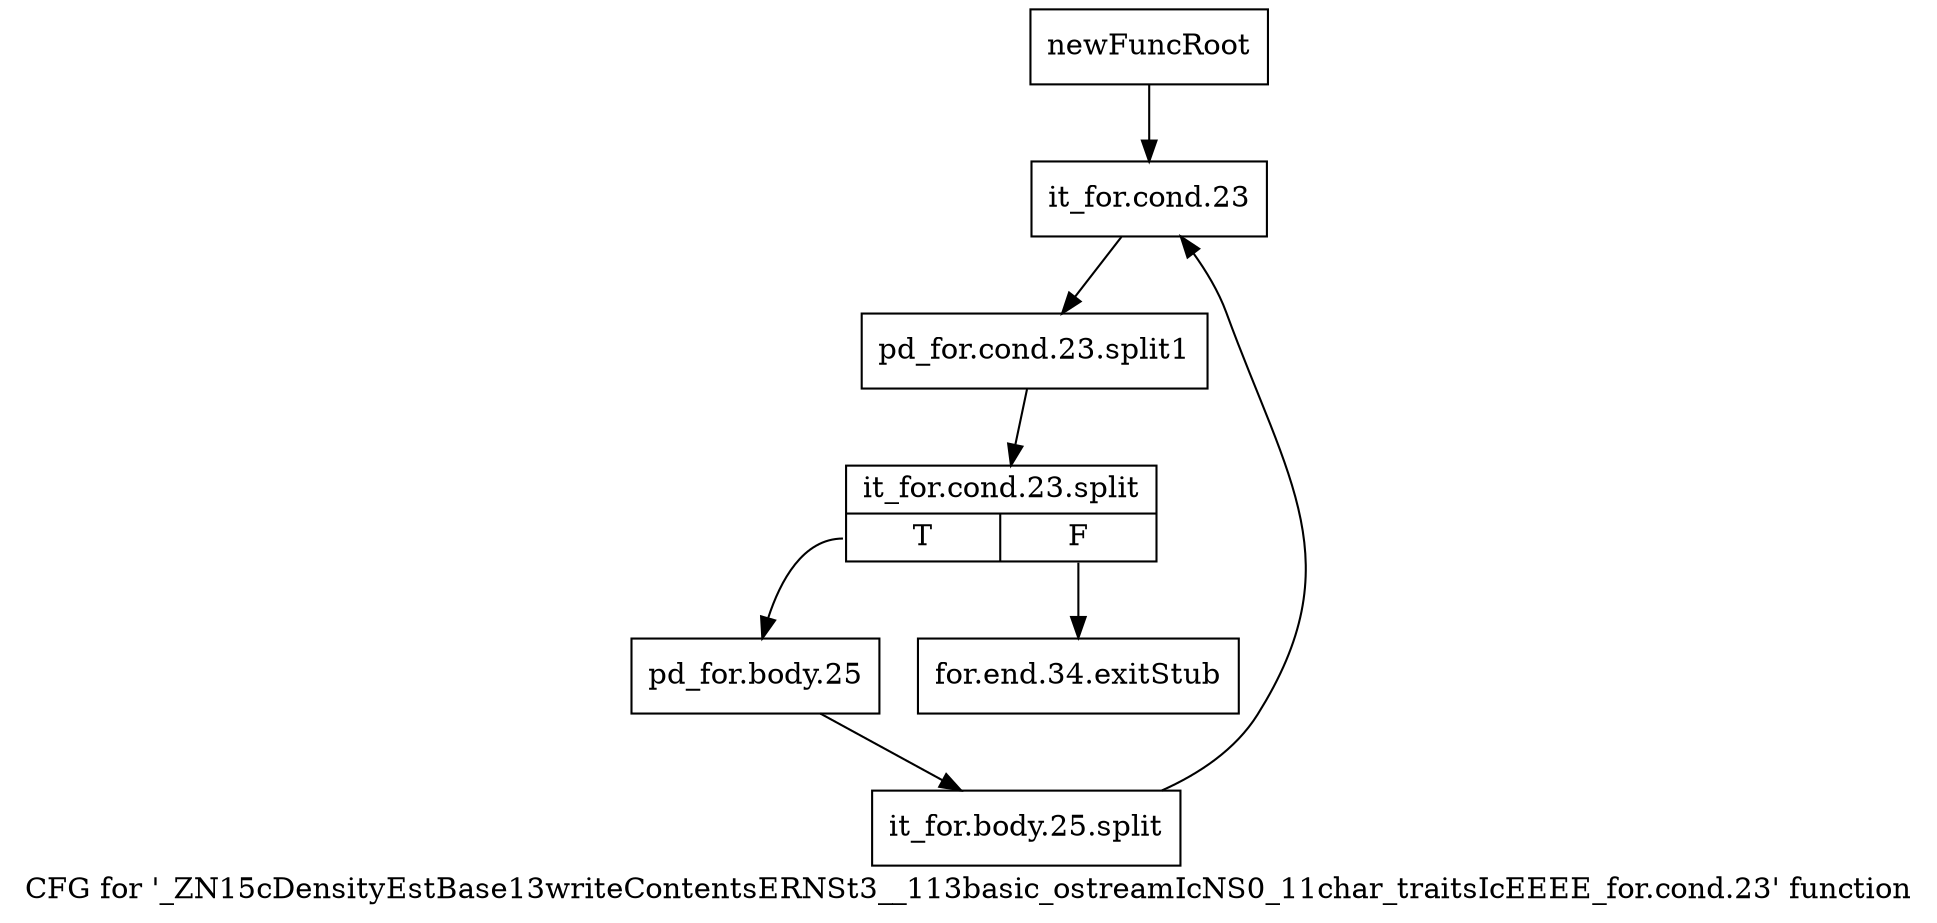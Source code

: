 digraph "CFG for '_ZN15cDensityEstBase13writeContentsERNSt3__113basic_ostreamIcNS0_11char_traitsIcEEEE_for.cond.23' function" {
	label="CFG for '_ZN15cDensityEstBase13writeContentsERNSt3__113basic_ostreamIcNS0_11char_traitsIcEEEE_for.cond.23' function";

	Node0x21a76b0 [shape=record,label="{newFuncRoot}"];
	Node0x21a76b0 -> Node0x21a7750;
	Node0x21a7700 [shape=record,label="{for.end.34.exitStub}"];
	Node0x21a7750 [shape=record,label="{it_for.cond.23}"];
	Node0x21a7750 -> Node0x2714cb0;
	Node0x2714cb0 [shape=record,label="{pd_for.cond.23.split1}"];
	Node0x2714cb0 -> Node0x22bfaf0;
	Node0x22bfaf0 [shape=record,label="{it_for.cond.23.split|{<s0>T|<s1>F}}"];
	Node0x22bfaf0:s0 -> Node0x21a77a0;
	Node0x22bfaf0:s1 -> Node0x21a7700;
	Node0x21a77a0 [shape=record,label="{pd_for.body.25}"];
	Node0x21a77a0 -> Node0x4764220;
	Node0x4764220 [shape=record,label="{it_for.body.25.split}"];
	Node0x4764220 -> Node0x21a7750;
}
